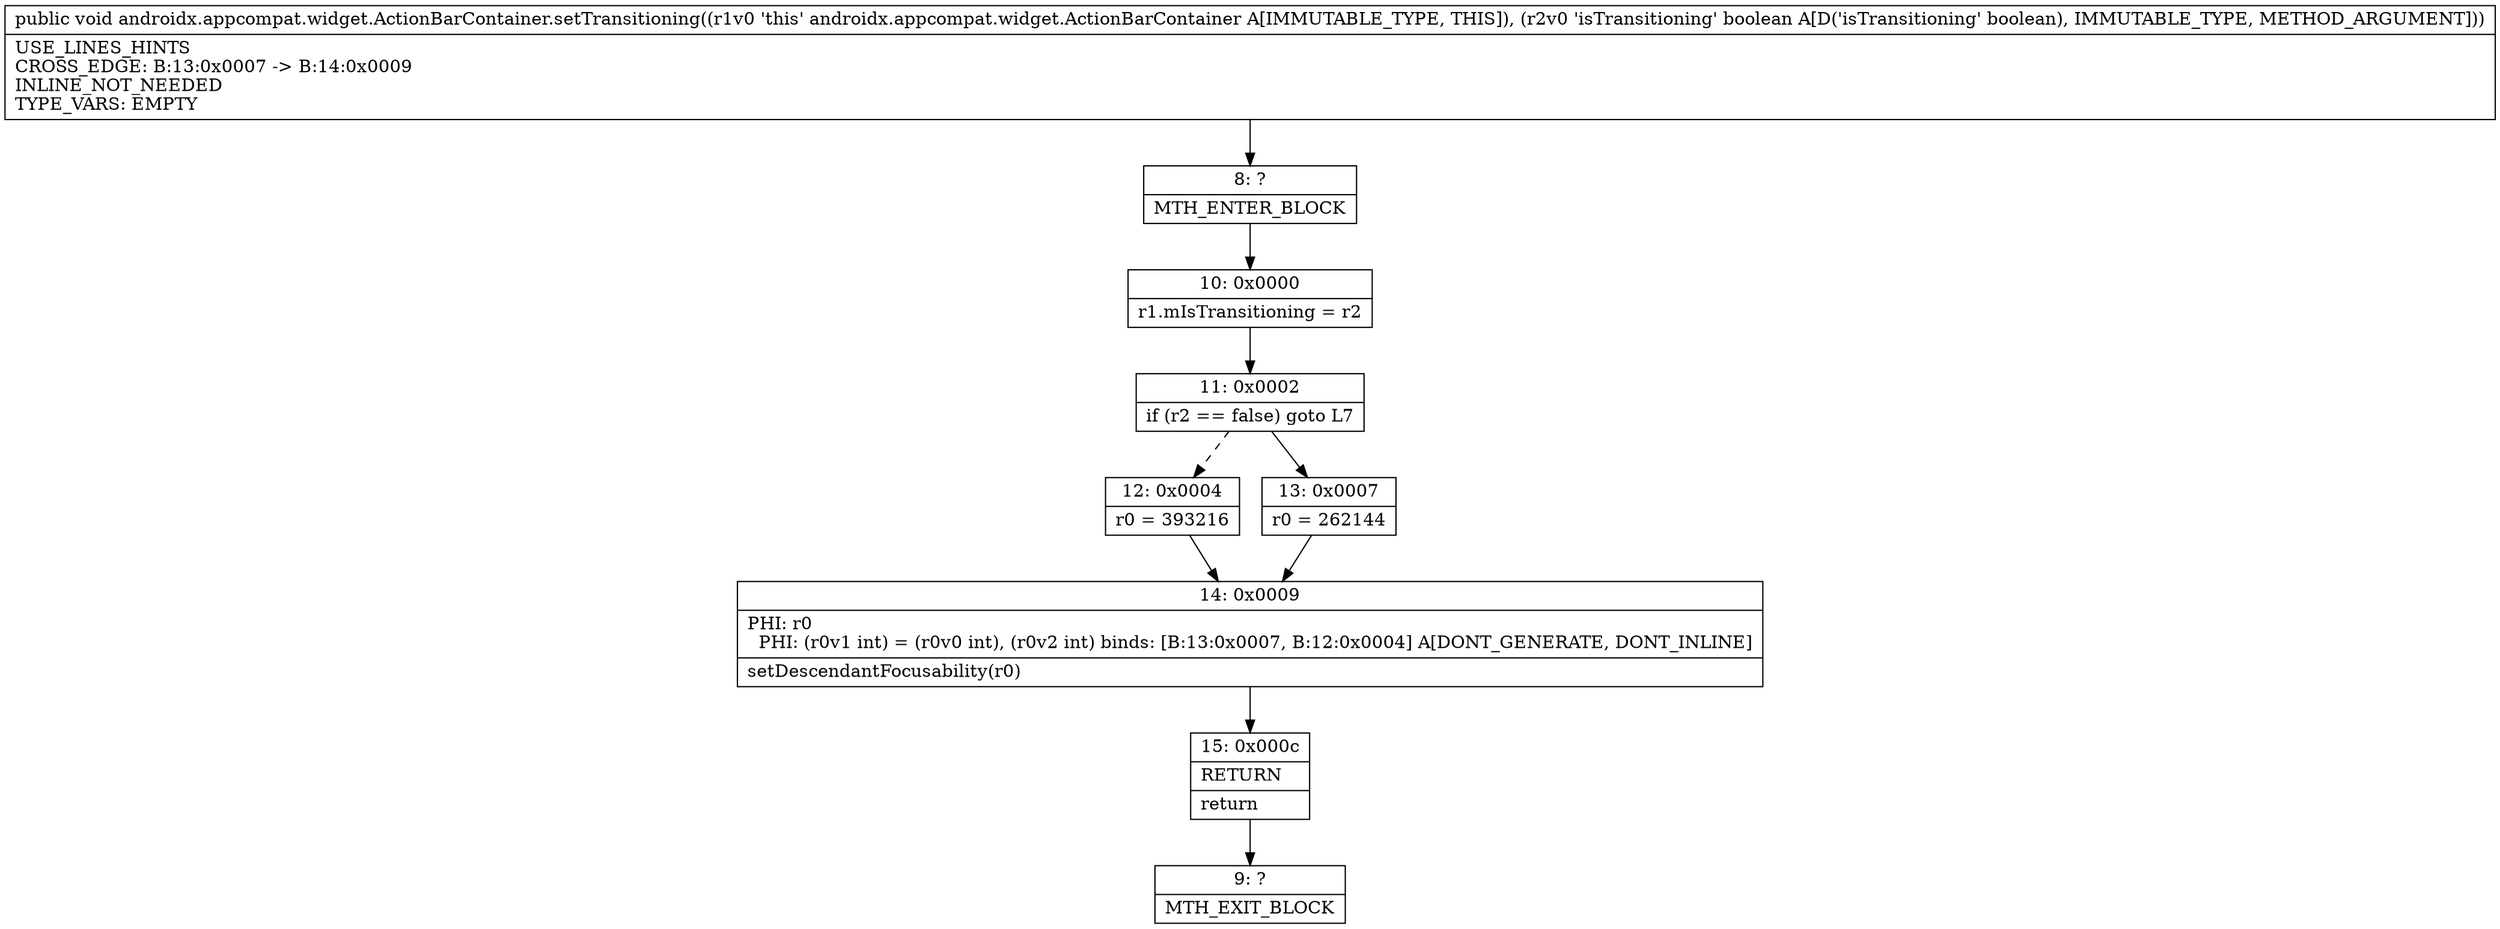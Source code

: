 digraph "CFG forandroidx.appcompat.widget.ActionBarContainer.setTransitioning(Z)V" {
Node_8 [shape=record,label="{8\:\ ?|MTH_ENTER_BLOCK\l}"];
Node_10 [shape=record,label="{10\:\ 0x0000|r1.mIsTransitioning = r2\l}"];
Node_11 [shape=record,label="{11\:\ 0x0002|if (r2 == false) goto L7\l}"];
Node_12 [shape=record,label="{12\:\ 0x0004|r0 = 393216\l}"];
Node_14 [shape=record,label="{14\:\ 0x0009|PHI: r0 \l  PHI: (r0v1 int) = (r0v0 int), (r0v2 int) binds: [B:13:0x0007, B:12:0x0004] A[DONT_GENERATE, DONT_INLINE]\l|setDescendantFocusability(r0)\l}"];
Node_15 [shape=record,label="{15\:\ 0x000c|RETURN\l|return\l}"];
Node_9 [shape=record,label="{9\:\ ?|MTH_EXIT_BLOCK\l}"];
Node_13 [shape=record,label="{13\:\ 0x0007|r0 = 262144\l}"];
MethodNode[shape=record,label="{public void androidx.appcompat.widget.ActionBarContainer.setTransitioning((r1v0 'this' androidx.appcompat.widget.ActionBarContainer A[IMMUTABLE_TYPE, THIS]), (r2v0 'isTransitioning' boolean A[D('isTransitioning' boolean), IMMUTABLE_TYPE, METHOD_ARGUMENT]))  | USE_LINES_HINTS\lCROSS_EDGE: B:13:0x0007 \-\> B:14:0x0009\lINLINE_NOT_NEEDED\lTYPE_VARS: EMPTY\l}"];
MethodNode -> Node_8;Node_8 -> Node_10;
Node_10 -> Node_11;
Node_11 -> Node_12[style=dashed];
Node_11 -> Node_13;
Node_12 -> Node_14;
Node_14 -> Node_15;
Node_15 -> Node_9;
Node_13 -> Node_14;
}

